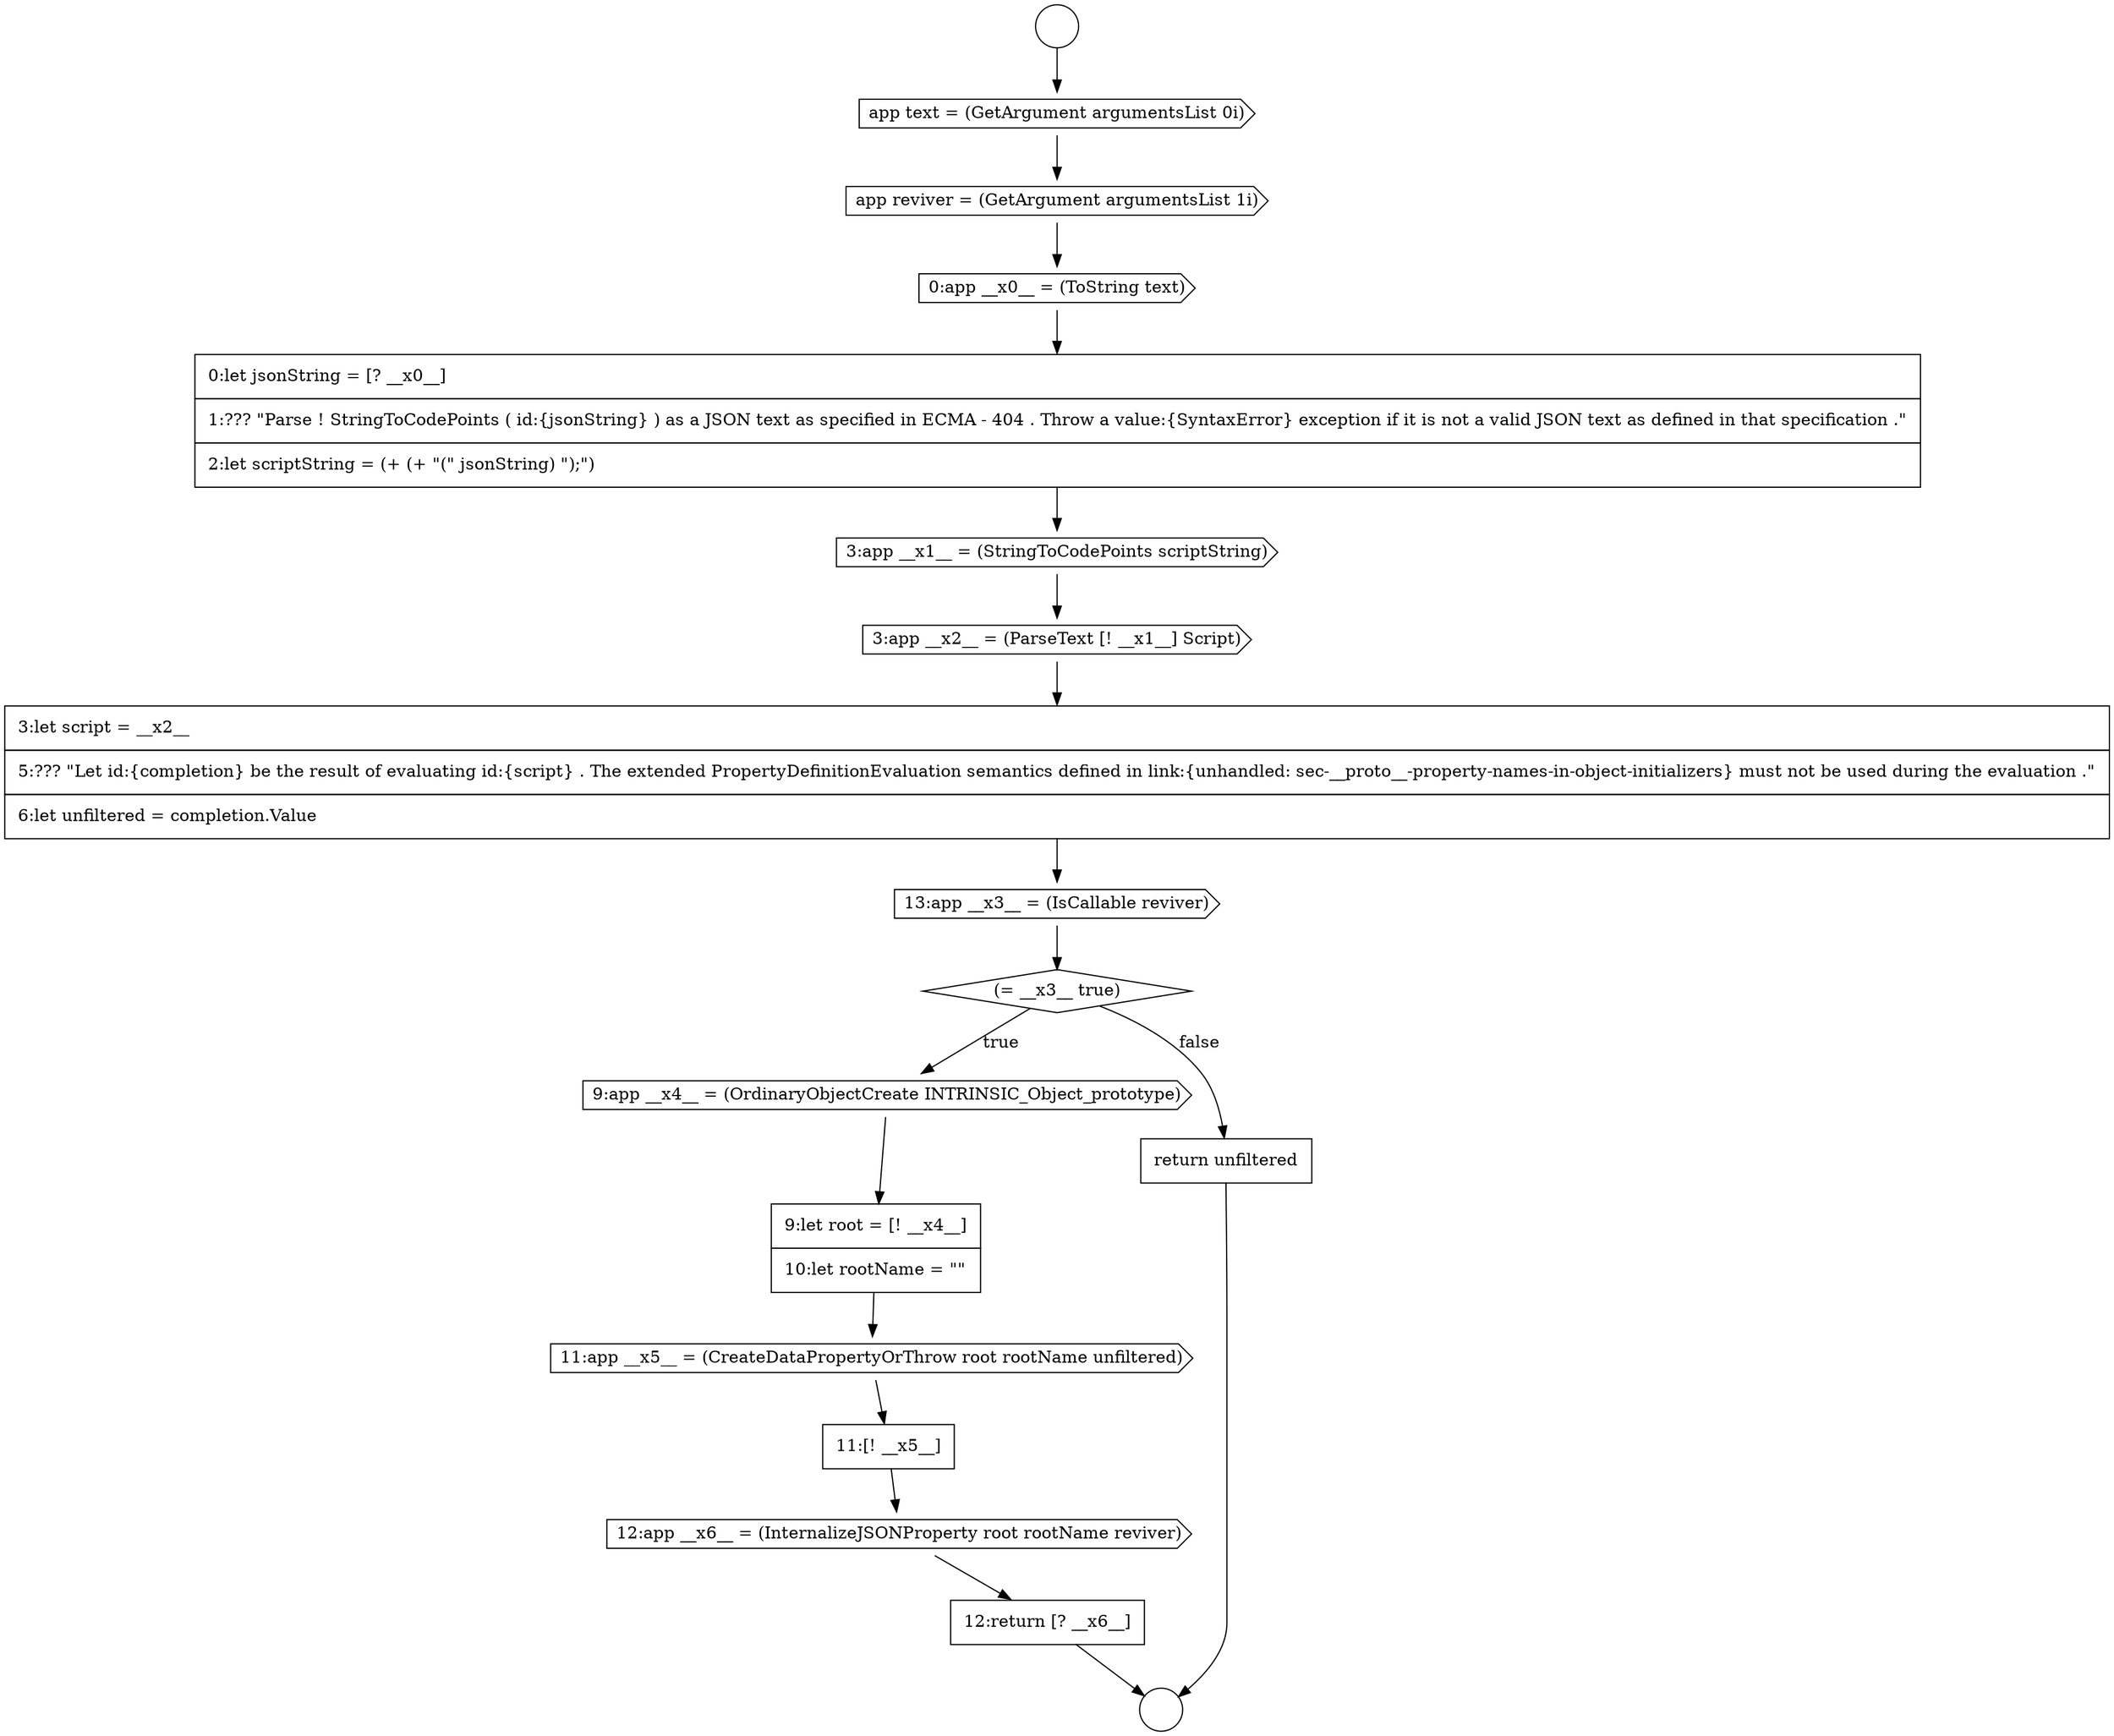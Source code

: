 digraph {
  node18129 [shape=none, margin=0, label=<<font color="black">
    <table border="0" cellborder="1" cellspacing="0" cellpadding="10">
      <tr><td align="left">11:[! __x5__]</td></tr>
    </table>
  </font>> color="black" fillcolor="white" style=filled]
  node18120 [shape=none, margin=0, label=<<font color="black">
    <table border="0" cellborder="1" cellspacing="0" cellpadding="10">
      <tr><td align="left">0:let jsonString = [? __x0__]</td></tr>
      <tr><td align="left">1:??? &quot;Parse ! StringToCodePoints ( id:{jsonString} ) as a JSON text as specified in ECMA - 404 . Throw a value:{SyntaxError} exception if it is not a valid JSON text as defined in that specification .&quot;</td></tr>
      <tr><td align="left">2:let scriptString = (+ (+ &quot;(&quot; jsonString) &quot;);&quot;)</td></tr>
    </table>
  </font>> color="black" fillcolor="white" style=filled]
  node18116 [shape=circle label=" " color="black" fillcolor="white" style=filled]
  node18126 [shape=cds, label=<<font color="black">9:app __x4__ = (OrdinaryObjectCreate INTRINSIC_Object_prototype)</font>> color="black" fillcolor="white" style=filled]
  node18123 [shape=none, margin=0, label=<<font color="black">
    <table border="0" cellborder="1" cellspacing="0" cellpadding="10">
      <tr><td align="left">3:let script = __x2__</td></tr>
      <tr><td align="left">5:??? &quot;Let id:{completion} be the result of evaluating id:{script} . The extended PropertyDefinitionEvaluation semantics defined in link:{unhandled: sec-__proto__-property-names-in-object-initializers} must not be used during the evaluation .&quot;</td></tr>
      <tr><td align="left">6:let unfiltered = completion.Value</td></tr>
    </table>
  </font>> color="black" fillcolor="white" style=filled]
  node18119 [shape=cds, label=<<font color="black">0:app __x0__ = (ToString text)</font>> color="black" fillcolor="white" style=filled]
  node18132 [shape=none, margin=0, label=<<font color="black">
    <table border="0" cellborder="1" cellspacing="0" cellpadding="10">
      <tr><td align="left">return unfiltered</td></tr>
    </table>
  </font>> color="black" fillcolor="white" style=filled]
  node18127 [shape=none, margin=0, label=<<font color="black">
    <table border="0" cellborder="1" cellspacing="0" cellpadding="10">
      <tr><td align="left">9:let root = [! __x4__]</td></tr>
      <tr><td align="left">10:let rootName = &quot;&quot;</td></tr>
    </table>
  </font>> color="black" fillcolor="white" style=filled]
  node18124 [shape=cds, label=<<font color="black">13:app __x3__ = (IsCallable reviver)</font>> color="black" fillcolor="white" style=filled]
  node18118 [shape=cds, label=<<font color="black">app reviver = (GetArgument argumentsList 1i)</font>> color="black" fillcolor="white" style=filled]
  node18131 [shape=none, margin=0, label=<<font color="black">
    <table border="0" cellborder="1" cellspacing="0" cellpadding="10">
      <tr><td align="left">12:return [? __x6__]</td></tr>
    </table>
  </font>> color="black" fillcolor="white" style=filled]
  node18121 [shape=cds, label=<<font color="black">3:app __x1__ = (StringToCodePoints scriptString)</font>> color="black" fillcolor="white" style=filled]
  node18128 [shape=cds, label=<<font color="black">11:app __x5__ = (CreateDataPropertyOrThrow root rootName unfiltered)</font>> color="black" fillcolor="white" style=filled]
  node18122 [shape=cds, label=<<font color="black">3:app __x2__ = (ParseText [! __x1__] Script)</font>> color="black" fillcolor="white" style=filled]
  node18125 [shape=diamond, label=<<font color="black">(= __x3__ true)</font>> color="black" fillcolor="white" style=filled]
  node18130 [shape=cds, label=<<font color="black">12:app __x6__ = (InternalizeJSONProperty root rootName reviver)</font>> color="black" fillcolor="white" style=filled]
  node18117 [shape=cds, label=<<font color="black">app text = (GetArgument argumentsList 0i)</font>> color="black" fillcolor="white" style=filled]
  node18115 [shape=circle label=" " color="black" fillcolor="white" style=filled]
  node18131 -> node18116 [ color="black"]
  node18121 -> node18122 [ color="black"]
  node18123 -> node18124 [ color="black"]
  node18120 -> node18121 [ color="black"]
  node18125 -> node18126 [label=<<font color="black">true</font>> color="black"]
  node18125 -> node18132 [label=<<font color="black">false</font>> color="black"]
  node18129 -> node18130 [ color="black"]
  node18119 -> node18120 [ color="black"]
  node18122 -> node18123 [ color="black"]
  node18130 -> node18131 [ color="black"]
  node18127 -> node18128 [ color="black"]
  node18126 -> node18127 [ color="black"]
  node18132 -> node18116 [ color="black"]
  node18115 -> node18117 [ color="black"]
  node18128 -> node18129 [ color="black"]
  node18124 -> node18125 [ color="black"]
  node18117 -> node18118 [ color="black"]
  node18118 -> node18119 [ color="black"]
}
